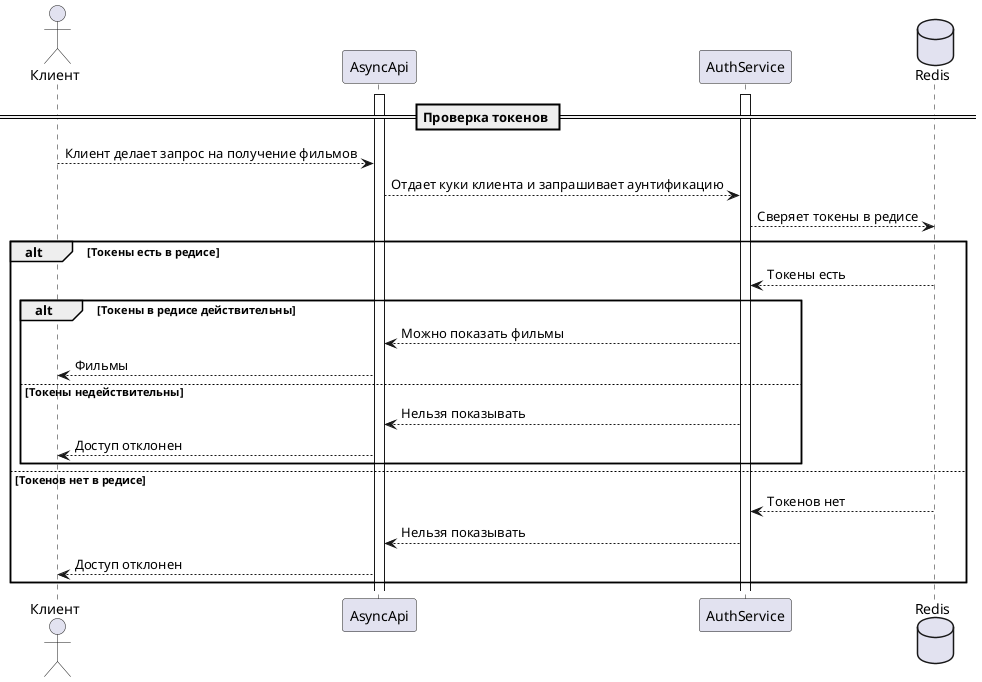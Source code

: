 @startuml
skinparam componentStyle uml2
== Проверка токенов ==
actor Клиент as client
activate AsyncApi
activate AuthService
database Redis

client --> AsyncApi: Клиент делает запрос на получение фильмов
AsyncApi --> AuthService: Отдает куки клиента и запрашивает аунтификацию
AuthService --> Redis: Сверяет токены в редисе
alt Токены есть в редисе
    Redis --> AuthService: Токены есть
    alt Токены в редисе действительны
        AuthService --> AsyncApi: Можно показать фильмы
        AsyncApi --> client: Фильмы
    else Токены недействительны
        AuthService --> AsyncApi: Нельзя показывать
        AsyncApi --> client: Доступ отклонен
    end
else Токенов нет в редисе
    Redis --> AuthService: Токенов нет
    AuthService --> AsyncApi: Нельзя показывать
    AsyncApi --> client: Доступ отклонен
end
@enduml
